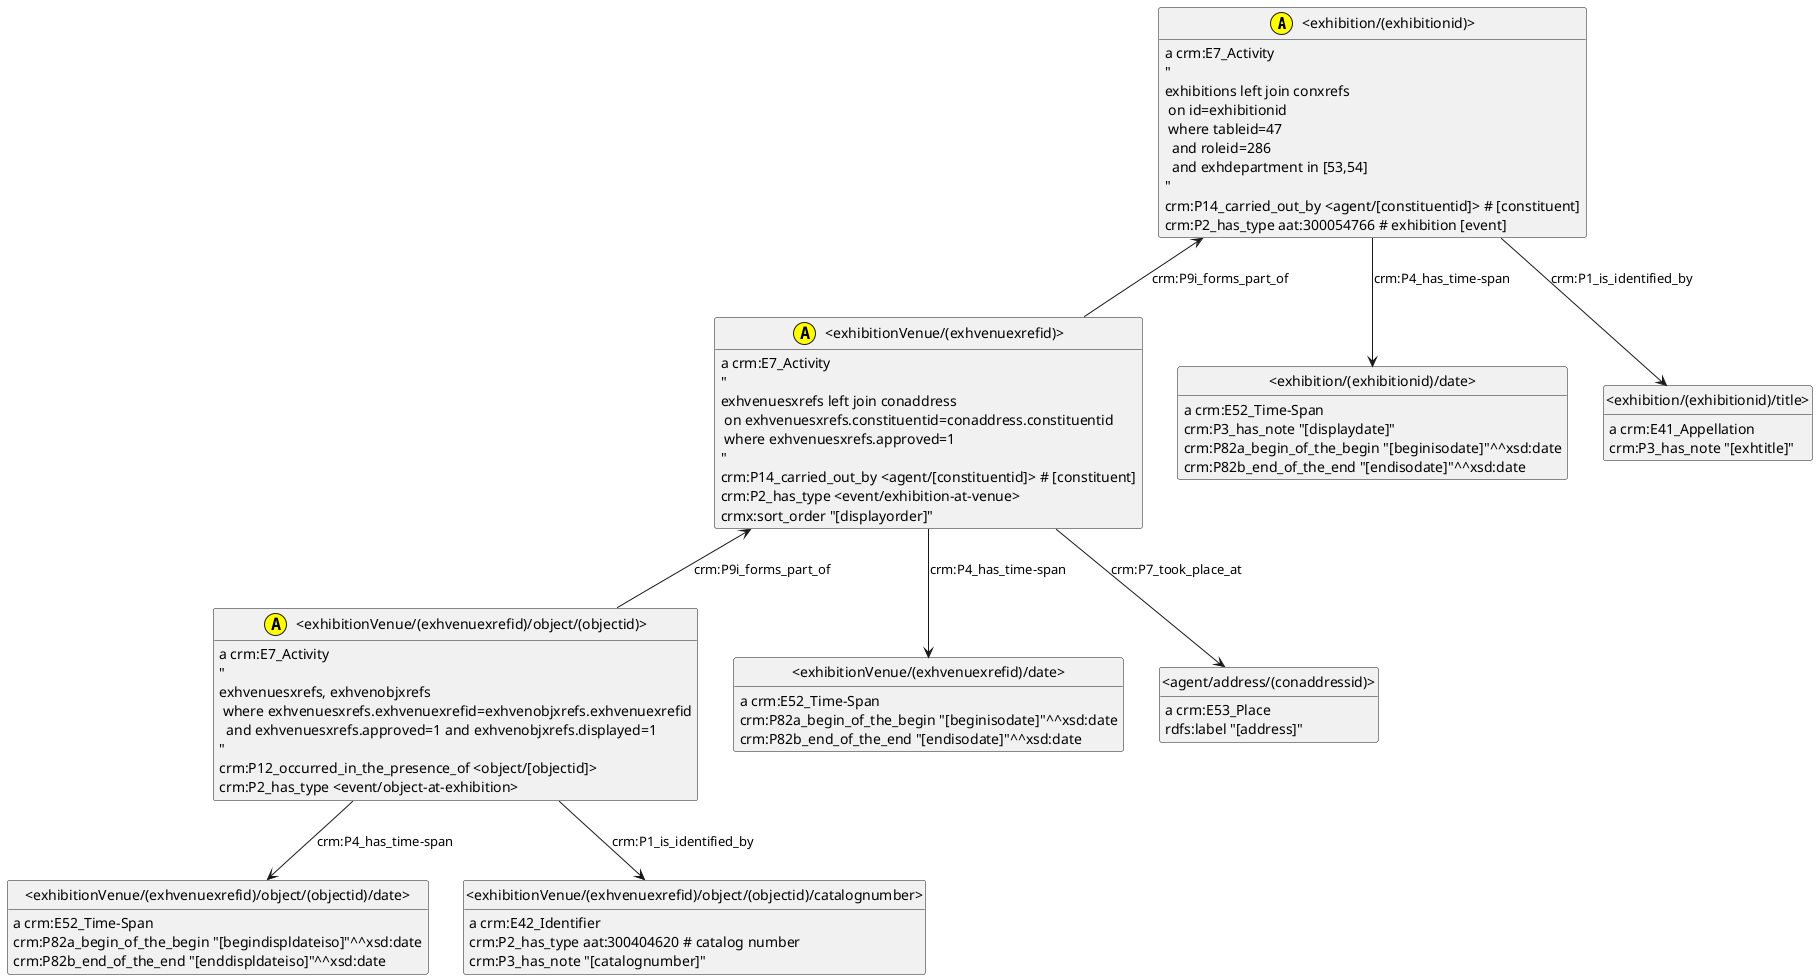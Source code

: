@startuml
hide empty methods
hide empty attributes
hide circle
skinparam classAttributeIconSize 0
class _exhibition_exhibitionid_ as "<exhibition/(exhibitionid)>"
class _exhibition_exhibitionid_ <<(A,yellow)>>
show _exhibition_exhibitionid_ circle
class _exhibitionVenue_exhvenuexrefid_ as "<exhibitionVenue/(exhvenuexrefid)>"
class _exhibitionVenue_exhvenuexrefid_ <<(A,yellow)>>
show _exhibitionVenue_exhvenuexrefid_ circle
class _exhibitionVenue_exhvenuexrefid_object_objectid_ as "<exhibitionVenue/(exhvenuexrefid)/object/(objectid)>"
class _exhibitionVenue_exhvenuexrefid_object_objectid_ <<(A,yellow)>>
show _exhibitionVenue_exhvenuexrefid_object_objectid_ circle
class _exhibition_exhibitionid_date_ as "<exhibition/(exhibitionid)/date>"
_exhibition_exhibitionid_date_ : a crm:E52_Time-Span
_exhibition_exhibitionid_date_ : crm:P3_has_note "[displaydate]"
_exhibition_exhibitionid_date_ : crm:P82a_begin_of_the_begin "[beginisodate]"^^xsd:date
_exhibition_exhibitionid_date_ : crm:P82b_end_of_the_end "[endisodate]"^^xsd:date
_exhibitionVenue_exhvenuexrefid_object_objectid_ : a crm:E7_Activity
class _exhibitionVenue_exhvenuexrefid_object_objectid_date_ as "<exhibitionVenue/(exhvenuexrefid)/object/(objectid)/date>"
_exhibitionVenue_exhvenuexrefid_object_objectid_ --> _exhibitionVenue_exhvenuexrefid_object_objectid_date_ : crm:P4_has_time-span
class _exhibitionVenue_exhvenuexrefid_object_objectid_catalognumber_ as "<exhibitionVenue/(exhvenuexrefid)/object/(objectid)/catalognumber>"
_exhibitionVenue_exhvenuexrefid_object_objectid_ --> _exhibitionVenue_exhvenuexrefid_object_objectid_catalognumber_ : crm:P1_is_identified_by
_exhibitionVenue_exhvenuexrefid_object_objectid_ -up-> _exhibitionVenue_exhvenuexrefid_ : crm:P9i_forms_part_of
_exhibitionVenue_exhvenuexrefid_object_objectid_ :  "\nexhvenuesxrefs, exhvenobjxrefs\n where exhvenuesxrefs.exhvenuexrefid=exhvenobjxrefs.exhvenuexrefid\n  and exhvenuesxrefs.approved=1 and exhvenobjxrefs.displayed=1\n"
_exhibitionVenue_exhvenuexrefid_object_objectid_ : crm:P12_occurred_in_the_presence_of <object/[objectid]>
_exhibitionVenue_exhvenuexrefid_object_objectid_ : crm:P2_has_type <event/object-at-exhibition>
class _exhibition_exhibitionid_title_ as "<exhibition/(exhibitionid)/title>"
_exhibition_exhibitionid_title_ : a crm:E41_Appellation
_exhibition_exhibitionid_title_ : crm:P3_has_note "[exhtitle]"
class _exhibitionVenue_exhvenuexrefid_date_ as "<exhibitionVenue/(exhvenuexrefid)/date>"
_exhibitionVenue_exhvenuexrefid_date_ : a crm:E52_Time-Span
_exhibitionVenue_exhvenuexrefid_date_ : crm:P82a_begin_of_the_begin "[beginisodate]"^^xsd:date
_exhibitionVenue_exhvenuexrefid_date_ : crm:P82b_end_of_the_end "[endisodate]"^^xsd:date
_exhibitionVenue_exhvenuexrefid_object_objectid_date_ : a crm:E52_Time-Span
_exhibitionVenue_exhvenuexrefid_object_objectid_date_ : crm:P82a_begin_of_the_begin "[begindispldateiso]"^^xsd:date
_exhibitionVenue_exhvenuexrefid_object_objectid_date_ : crm:P82b_end_of_the_end "[enddispldateiso]"^^xsd:date
_exhibitionVenue_exhvenuexrefid_object_objectid_catalognumber_ : a crm:E42_Identifier
_exhibitionVenue_exhvenuexrefid_object_objectid_catalognumber_ : crm:P2_has_type aat:300404620 # catalog number
_exhibitionVenue_exhvenuexrefid_object_objectid_catalognumber_ : crm:P3_has_note "[catalognumber]"
_exhibition_exhibitionid_ : a crm:E7_Activity
_exhibition_exhibitionid_ --> _exhibition_exhibitionid_title_ : crm:P1_is_identified_by
_exhibition_exhibitionid_ --> _exhibition_exhibitionid_date_ : crm:P4_has_time-span
_exhibition_exhibitionid_ :  "\nexhibitions left join conxrefs \n on id=exhibitionid\n where tableid=47\n  and roleid=286  \n  and exhdepartment in [53,54]\n"
_exhibition_exhibitionid_ : crm:P14_carried_out_by <agent/[constituentid]> # [constituent]
_exhibition_exhibitionid_ : crm:P2_has_type aat:300054766 # exhibition [event]
_exhibitionVenue_exhvenuexrefid_ : a crm:E7_Activity
class _agent_address_conaddressid_ as "<agent/address/(conaddressid)>"
_exhibitionVenue_exhvenuexrefid_ --> _agent_address_conaddressid_ : crm:P7_took_place_at
_exhibitionVenue_exhvenuexrefid_ -up-> _exhibition_exhibitionid_ : crm:P9i_forms_part_of
_exhibitionVenue_exhvenuexrefid_ --> _exhibitionVenue_exhvenuexrefid_date_ : crm:P4_has_time-span
_exhibitionVenue_exhvenuexrefid_ :  "\nexhvenuesxrefs left join conaddress \n on exhvenuesxrefs.constituentid=conaddress.constituentid  \n where exhvenuesxrefs.approved=1\n"
_exhibitionVenue_exhvenuexrefid_ : crm:P14_carried_out_by <agent/[constituentid]> # [constituent]
_exhibitionVenue_exhvenuexrefid_ : crm:P2_has_type <event/exhibition-at-venue>
_exhibitionVenue_exhvenuexrefid_ : crmx:sort_order "[displayorder]"
_agent_address_conaddressid_ : a crm:E53_Place
_agent_address_conaddressid_ : rdfs:label "[address]"
@enduml
